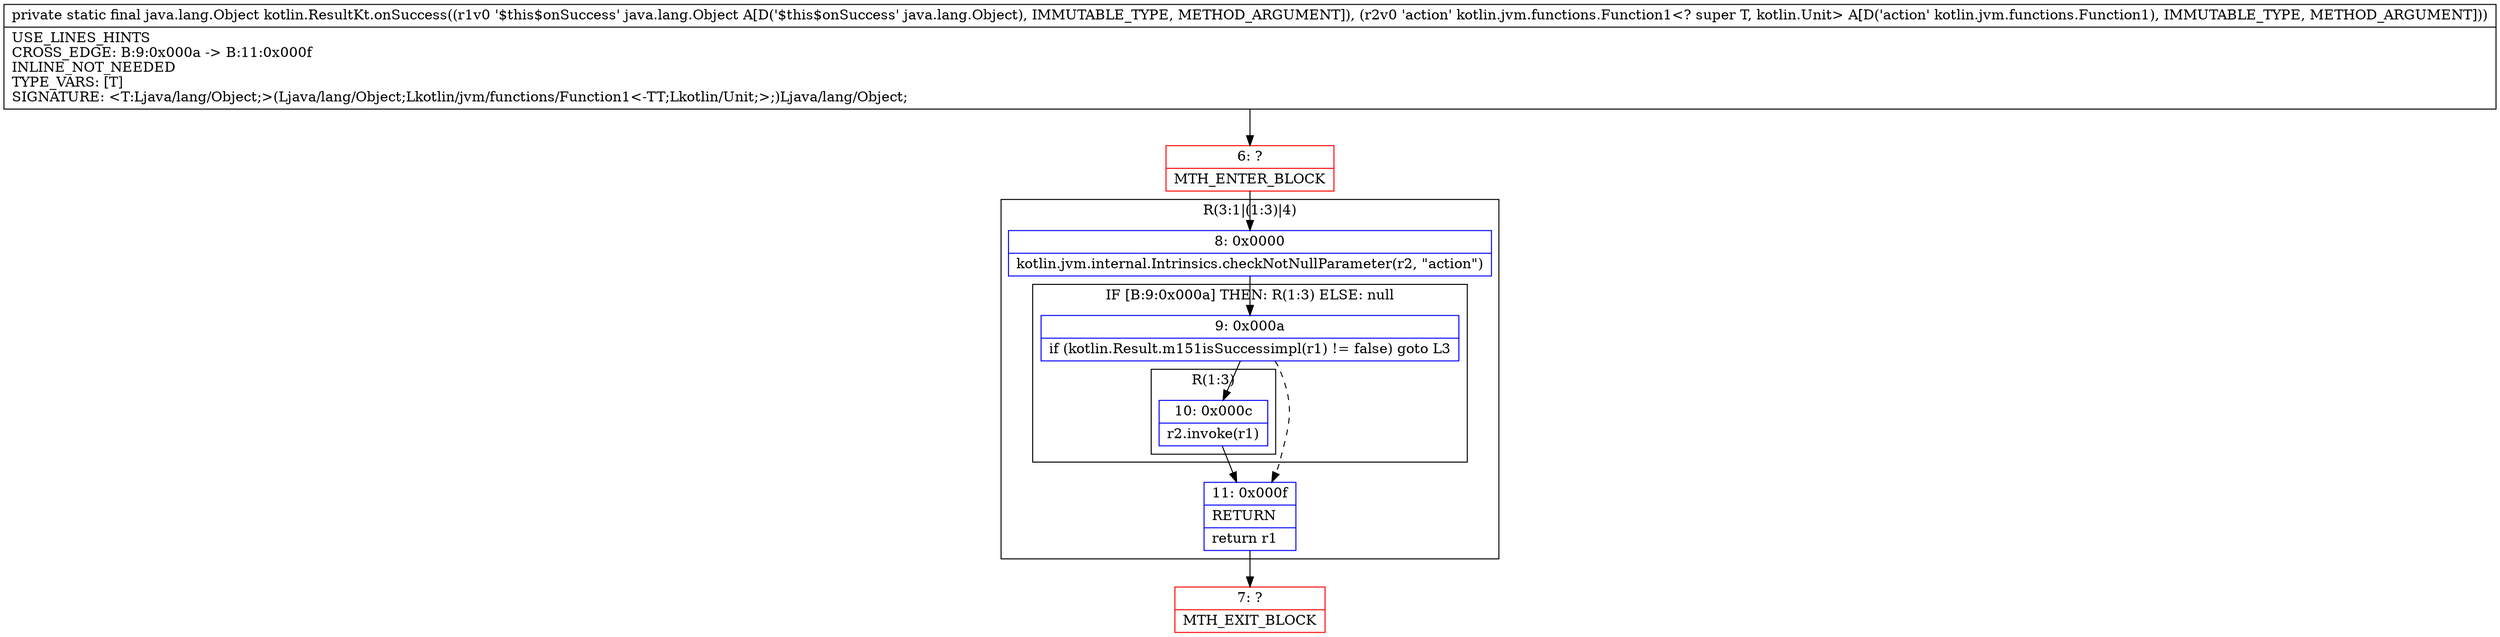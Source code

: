 digraph "CFG forkotlin.ResultKt.onSuccess(Ljava\/lang\/Object;Lkotlin\/jvm\/functions\/Function1;)Ljava\/lang\/Object;" {
subgraph cluster_Region_1045598672 {
label = "R(3:1|(1:3)|4)";
node [shape=record,color=blue];
Node_8 [shape=record,label="{8\:\ 0x0000|kotlin.jvm.internal.Intrinsics.checkNotNullParameter(r2, \"action\")\l}"];
subgraph cluster_IfRegion_1950763429 {
label = "IF [B:9:0x000a] THEN: R(1:3) ELSE: null";
node [shape=record,color=blue];
Node_9 [shape=record,label="{9\:\ 0x000a|if (kotlin.Result.m151isSuccessimpl(r1) != false) goto L3\l}"];
subgraph cluster_Region_257766306 {
label = "R(1:3)";
node [shape=record,color=blue];
Node_10 [shape=record,label="{10\:\ 0x000c|r2.invoke(r1)\l}"];
}
}
Node_11 [shape=record,label="{11\:\ 0x000f|RETURN\l|return r1\l}"];
}
Node_6 [shape=record,color=red,label="{6\:\ ?|MTH_ENTER_BLOCK\l}"];
Node_7 [shape=record,color=red,label="{7\:\ ?|MTH_EXIT_BLOCK\l}"];
MethodNode[shape=record,label="{private static final java.lang.Object kotlin.ResultKt.onSuccess((r1v0 '$this$onSuccess' java.lang.Object A[D('$this$onSuccess' java.lang.Object), IMMUTABLE_TYPE, METHOD_ARGUMENT]), (r2v0 'action' kotlin.jvm.functions.Function1\<? super T, kotlin.Unit\> A[D('action' kotlin.jvm.functions.Function1), IMMUTABLE_TYPE, METHOD_ARGUMENT]))  | USE_LINES_HINTS\lCROSS_EDGE: B:9:0x000a \-\> B:11:0x000f\lINLINE_NOT_NEEDED\lTYPE_VARS: [T]\lSIGNATURE: \<T:Ljava\/lang\/Object;\>(Ljava\/lang\/Object;Lkotlin\/jvm\/functions\/Function1\<\-TT;Lkotlin\/Unit;\>;)Ljava\/lang\/Object;\l}"];
MethodNode -> Node_6;Node_8 -> Node_9;
Node_9 -> Node_10;
Node_9 -> Node_11[style=dashed];
Node_10 -> Node_11;
Node_11 -> Node_7;
Node_6 -> Node_8;
}

